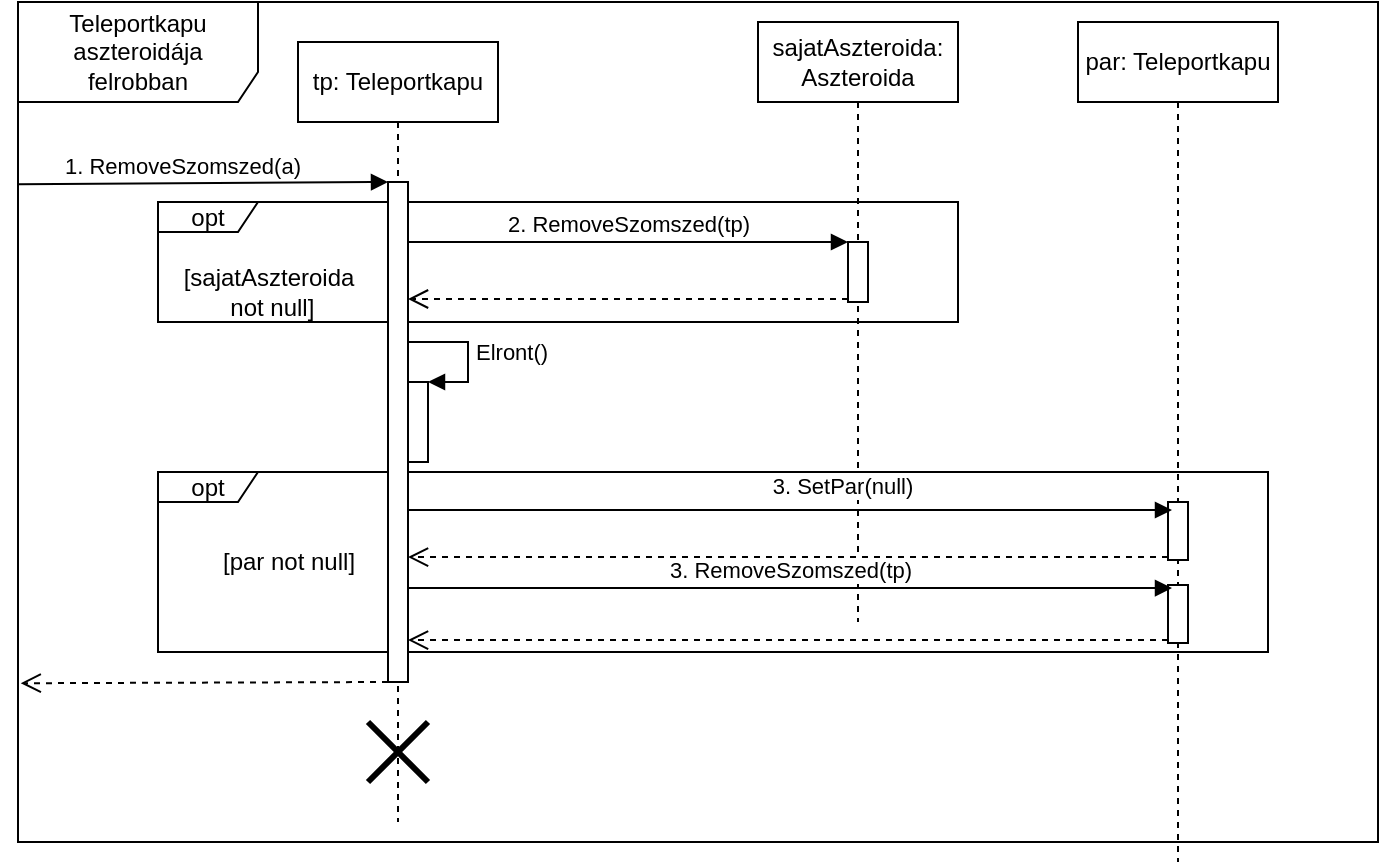 <mxfile version="14.4.8" type="github">
  <diagram id="kgpKYQtTHZ0yAKxKKP6v" name="Page-1">
    <mxGraphModel dx="1038" dy="548" grid="1" gridSize="10" guides="1" tooltips="1" connect="1" arrows="1" fold="1" page="1" pageScale="1" pageWidth="850" pageHeight="1100" math="0" shadow="0">
      <root>
        <mxCell id="0" />
        <mxCell id="1" parent="0" />
        <mxCell id="HoIK4X1TnnVUayoXimBi-24" value="Teleportkapu aszteroidája felrobban" style="shape=umlFrame;whiteSpace=wrap;html=1;width=120;height=50;" vertex="1" parent="1">
          <mxGeometry x="40" y="20" width="680" height="420" as="geometry" />
        </mxCell>
        <mxCell id="HoIK4X1TnnVUayoXimBi-43" value="opt" style="shape=umlFrame;whiteSpace=wrap;html=1;width=50;height=15;" vertex="1" parent="1">
          <mxGeometry x="110" y="255" width="555" height="90" as="geometry" />
        </mxCell>
        <mxCell id="HoIK4X1TnnVUayoXimBi-25" value="opt" style="shape=umlFrame;whiteSpace=wrap;html=1;width=50;height=15;" vertex="1" parent="1">
          <mxGeometry x="110" y="120" width="400" height="60" as="geometry" />
        </mxCell>
        <mxCell id="HoIK4X1TnnVUayoXimBi-26" value="tp: Teleportkapu" style="shape=umlLifeline;perimeter=lifelinePerimeter;whiteSpace=wrap;html=1;container=1;collapsible=0;recursiveResize=0;outlineConnect=0;" vertex="1" parent="1">
          <mxGeometry x="180" y="40" width="100" height="390" as="geometry" />
        </mxCell>
        <mxCell id="HoIK4X1TnnVUayoXimBi-27" value="" style="html=1;points=[];perimeter=orthogonalPerimeter;" vertex="1" parent="HoIK4X1TnnVUayoXimBi-26">
          <mxGeometry x="45" y="70" width="10" height="250" as="geometry" />
        </mxCell>
        <mxCell id="HoIK4X1TnnVUayoXimBi-28" value="" style="html=1;verticalAlign=bottom;endArrow=open;dashed=1;endSize=8;entryX=0.002;entryY=0.811;entryDx=0;entryDy=0;entryPerimeter=0;" edge="1" parent="HoIK4X1TnnVUayoXimBi-26" target="HoIK4X1TnnVUayoXimBi-24">
          <mxGeometry x="1" y="-52" relative="1" as="geometry">
            <mxPoint x="-100" y="320" as="targetPoint" />
            <mxPoint x="-15" y="2" as="offset" />
            <mxPoint x="45" y="320" as="sourcePoint" />
          </mxGeometry>
        </mxCell>
        <mxCell id="HoIK4X1TnnVUayoXimBi-29" value="" style="html=1;points=[];perimeter=orthogonalPerimeter;" vertex="1" parent="HoIK4X1TnnVUayoXimBi-26">
          <mxGeometry x="55" y="170" width="10" height="40" as="geometry" />
        </mxCell>
        <mxCell id="HoIK4X1TnnVUayoXimBi-30" value="Elront()" style="edgeStyle=orthogonalEdgeStyle;html=1;align=left;spacingLeft=2;endArrow=block;rounded=0;entryX=1;entryY=0;" edge="1" parent="HoIK4X1TnnVUayoXimBi-26" target="HoIK4X1TnnVUayoXimBi-29" source="HoIK4X1TnnVUayoXimBi-27">
          <mxGeometry relative="1" as="geometry">
            <mxPoint x="50" y="150" as="sourcePoint" />
            <Array as="points">
              <mxPoint x="85" y="150" />
              <mxPoint x="85" y="170" />
            </Array>
          </mxGeometry>
        </mxCell>
        <mxCell id="HoIK4X1TnnVUayoXimBi-31" value="" style="shape=umlDestroy;whiteSpace=wrap;html=1;strokeWidth=3;" vertex="1" parent="HoIK4X1TnnVUayoXimBi-26">
          <mxGeometry x="35" y="340" width="30" height="30" as="geometry" />
        </mxCell>
        <mxCell id="HoIK4X1TnnVUayoXimBi-32" value="par: Teleportkapu" style="shape=umlLifeline;perimeter=lifelinePerimeter;whiteSpace=wrap;html=1;container=1;collapsible=0;recursiveResize=0;outlineConnect=0;" vertex="1" parent="1">
          <mxGeometry x="570" y="30" width="100" height="420" as="geometry" />
        </mxCell>
        <mxCell id="HoIK4X1TnnVUayoXimBi-33" value="" style="html=1;points=[];perimeter=orthogonalPerimeter;" vertex="1" parent="HoIK4X1TnnVUayoXimBi-32">
          <mxGeometry x="45" y="281.5" width="10" height="29" as="geometry" />
        </mxCell>
        <mxCell id="HoIK4X1TnnVUayoXimBi-34" value="" style="html=1;points=[];perimeter=orthogonalPerimeter;" vertex="1" parent="HoIK4X1TnnVUayoXimBi-32">
          <mxGeometry x="45" y="240" width="10" height="29" as="geometry" />
        </mxCell>
        <mxCell id="HoIK4X1TnnVUayoXimBi-36" value="sajatAszteroida: Aszteroida" style="shape=umlLifeline;perimeter=lifelinePerimeter;whiteSpace=wrap;html=1;container=1;collapsible=0;recursiveResize=0;outlineConnect=0;" vertex="1" parent="1">
          <mxGeometry x="410" y="30" width="100" height="300" as="geometry" />
        </mxCell>
        <mxCell id="HoIK4X1TnnVUayoXimBi-37" value="" style="html=1;points=[];perimeter=orthogonalPerimeter;" vertex="1" parent="HoIK4X1TnnVUayoXimBi-36">
          <mxGeometry x="45" y="110" width="10" height="30" as="geometry" />
        </mxCell>
        <mxCell id="HoIK4X1TnnVUayoXimBi-38" value="2. RemoveSzomszed(tp)" style="html=1;verticalAlign=bottom;endArrow=block;" edge="1" parent="1" target="HoIK4X1TnnVUayoXimBi-37">
          <mxGeometry relative="1" as="geometry">
            <mxPoint x="235" y="140" as="sourcePoint" />
            <mxPoint x="460.5" y="140" as="targetPoint" />
          </mxGeometry>
        </mxCell>
        <mxCell id="HoIK4X1TnnVUayoXimBi-39" value="" style="html=1;verticalAlign=bottom;endArrow=open;dashed=1;endSize=8;exitX=0;exitY=0.95;" edge="1" parent="1" source="HoIK4X1TnnVUayoXimBi-37">
          <mxGeometry x="-0.164" y="64" relative="1" as="geometry">
            <mxPoint x="235" y="168.5" as="targetPoint" />
            <mxPoint as="offset" />
          </mxGeometry>
        </mxCell>
        <mxCell id="HoIK4X1TnnVUayoXimBi-40" value="3. RemoveSzomszed(tp)" style="html=1;verticalAlign=bottom;endArrow=block;entryX=0.2;entryY=0.052;entryDx=0;entryDy=0;entryPerimeter=0;" edge="1" parent="1" target="HoIK4X1TnnVUayoXimBi-33" source="HoIK4X1TnnVUayoXimBi-27">
          <mxGeometry relative="1" as="geometry">
            <mxPoint x="230" y="313.5" as="sourcePoint" />
            <mxPoint x="620" y="240.5" as="targetPoint" />
          </mxGeometry>
        </mxCell>
        <mxCell id="HoIK4X1TnnVUayoXimBi-41" value="" style="html=1;verticalAlign=bottom;endArrow=open;dashed=1;endSize=8;exitX=0;exitY=0.95;" edge="1" parent="1" source="HoIK4X1TnnVUayoXimBi-33" target="HoIK4X1TnnVUayoXimBi-27">
          <mxGeometry x="0.012" y="82" relative="1" as="geometry">
            <mxPoint x="230" y="339.5" as="targetPoint" />
            <mxPoint as="offset" />
          </mxGeometry>
        </mxCell>
        <mxCell id="HoIK4X1TnnVUayoXimBi-42" value="[sajatAszteroida&lt;br&gt;&amp;nbsp;not null]" style="text;html=1;align=center;verticalAlign=middle;resizable=0;points=[];autosize=1;" vertex="1" parent="1">
          <mxGeometry x="115" y="150" width="100" height="30" as="geometry" />
        </mxCell>
        <mxCell id="HoIK4X1TnnVUayoXimBi-44" value="[par not null]" style="text;html=1;align=center;verticalAlign=middle;resizable=0;points=[];autosize=1;" vertex="1" parent="1">
          <mxGeometry x="135" y="290" width="80" height="20" as="geometry" />
        </mxCell>
        <mxCell id="HoIK4X1TnnVUayoXimBi-45" value="3. SetPar(null)" style="html=1;verticalAlign=bottom;endArrow=block;entryX=0.2;entryY=0.052;entryDx=0;entryDy=0;entryPerimeter=0;" edge="1" parent="1" source="HoIK4X1TnnVUayoXimBi-27">
          <mxGeometry x="0.137" y="3" relative="1" as="geometry">
            <mxPoint x="230" y="274.49" as="sourcePoint" />
            <mxPoint x="617" y="273.998" as="targetPoint" />
            <mxPoint as="offset" />
          </mxGeometry>
        </mxCell>
        <mxCell id="HoIK4X1TnnVUayoXimBi-46" value="1. RemoveSzomszed(a)" style="html=1;verticalAlign=bottom;endArrow=block;entryX=0;entryY=0;exitX=0;exitY=0.217;exitDx=0;exitDy=0;exitPerimeter=0;" edge="1" parent="1" source="HoIK4X1TnnVUayoXimBi-24" target="HoIK4X1TnnVUayoXimBi-27">
          <mxGeometry x="-0.111" relative="1" as="geometry">
            <mxPoint x="90" y="110" as="sourcePoint" />
            <mxPoint as="offset" />
          </mxGeometry>
        </mxCell>
        <mxCell id="HoIK4X1TnnVUayoXimBi-35" value="" style="html=1;verticalAlign=bottom;endArrow=open;dashed=1;endSize=8;exitX=0;exitY=0.95;" edge="1" parent="1" source="HoIK4X1TnnVUayoXimBi-34" target="HoIK4X1TnnVUayoXimBi-27">
          <mxGeometry x="0.012" y="82" relative="1" as="geometry">
            <mxPoint x="230" y="298" as="targetPoint" />
            <mxPoint as="offset" />
          </mxGeometry>
        </mxCell>
      </root>
    </mxGraphModel>
  </diagram>
</mxfile>
